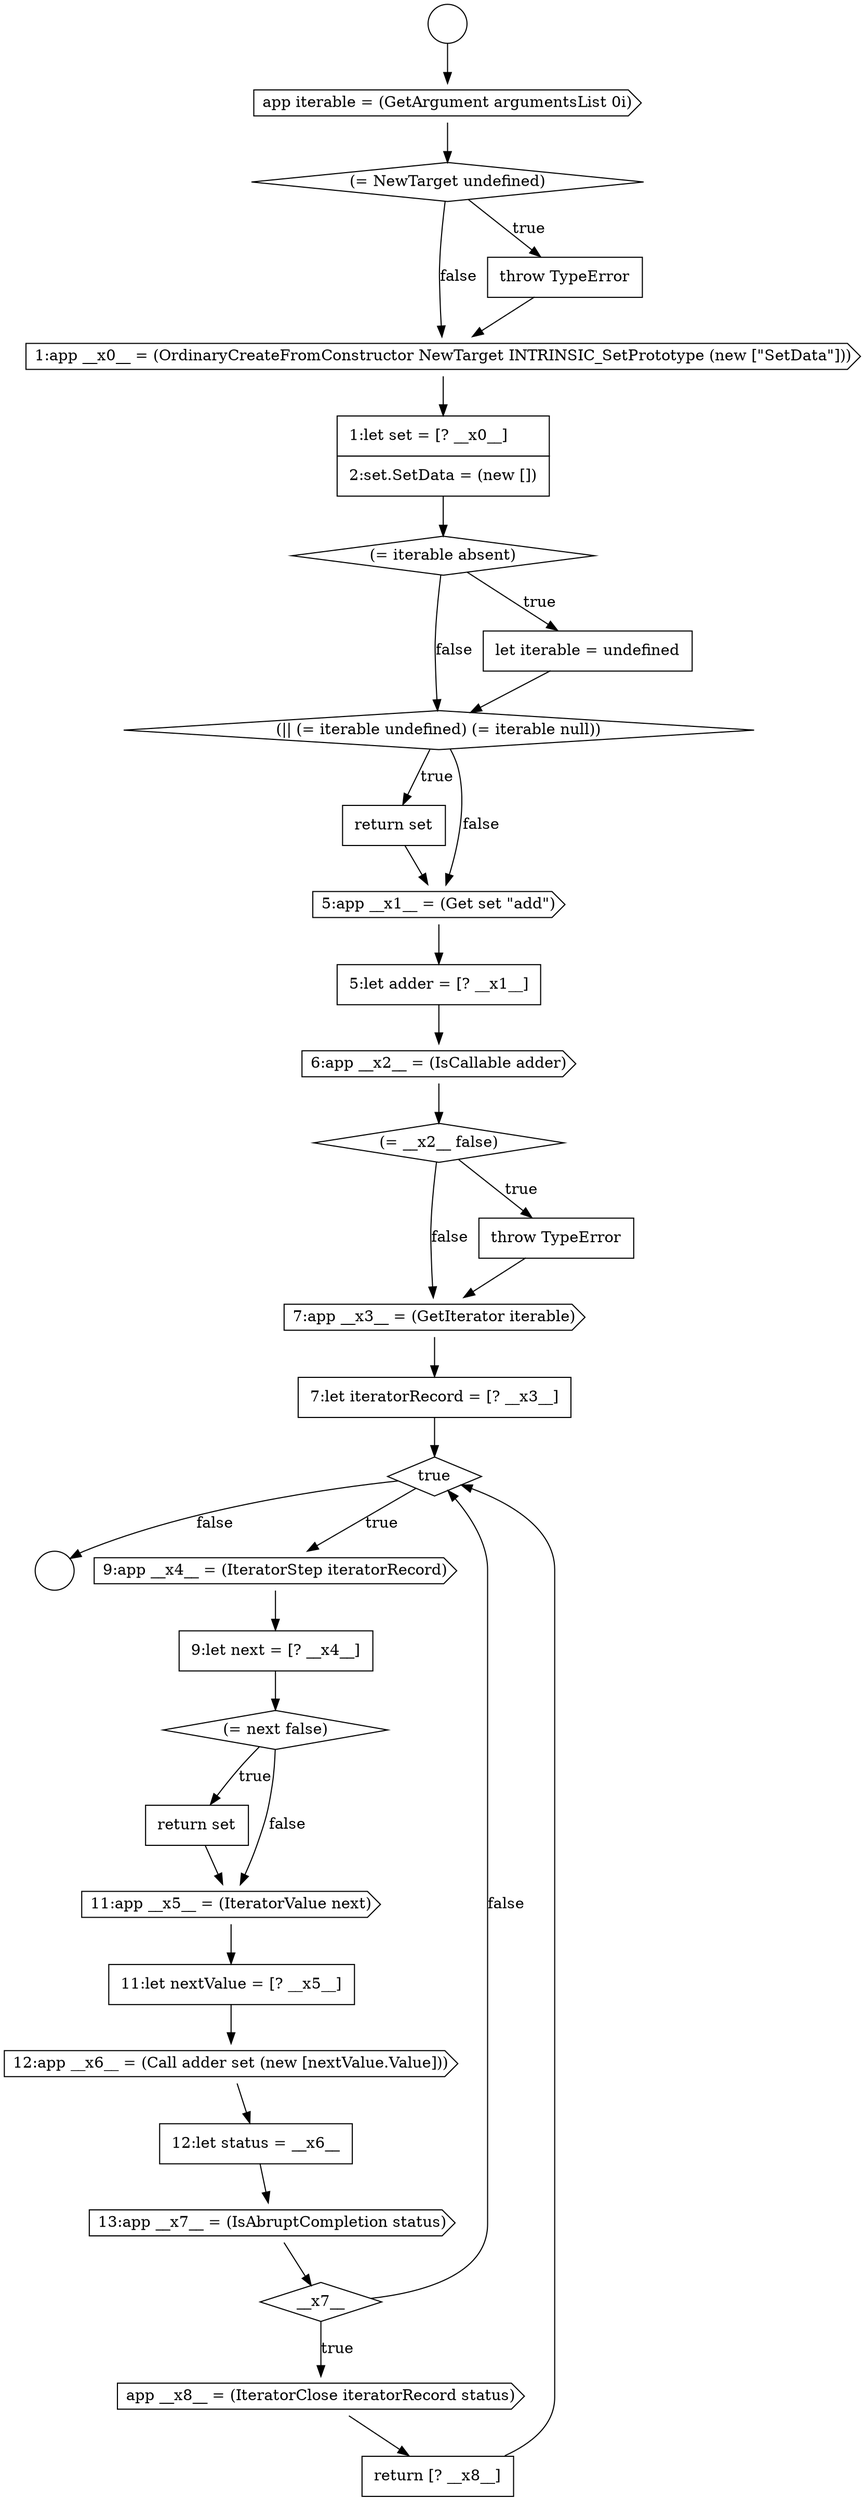 digraph {
  node0 [shape=circle label=" " color="black" fillcolor="white" style=filled]
  node5 [shape=cds, label=<<font color="black">1:app __x0__ = (OrdinaryCreateFromConstructor NewTarget INTRINSIC_SetPrototype (new [&quot;SetData&quot;]))</font>> color="black" fillcolor="white" style=filled]
  node10 [shape=none, margin=0, label=<<font color="black">
    <table border="0" cellborder="1" cellspacing="0" cellpadding="10">
      <tr><td align="left">return set</td></tr>
    </table>
  </font>> color="black" fillcolor="white" style=filled]
  node14 [shape=diamond, label=<<font color="black">(= __x2__ false)</font>> color="black" fillcolor="white" style=filled]
  node1 [shape=circle label=" " color="black" fillcolor="white" style=filled]
  node6 [shape=none, margin=0, label=<<font color="black">
    <table border="0" cellborder="1" cellspacing="0" cellpadding="10">
      <tr><td align="left">1:let set = [? __x0__]</td></tr>
      <tr><td align="left">2:set.SetData = (new [])</td></tr>
    </table>
  </font>> color="black" fillcolor="white" style=filled]
  node9 [shape=diamond, label=<<font color="black">(|| (= iterable undefined) (= iterable null))</font>> color="black" fillcolor="white" style=filled]
  node13 [shape=cds, label=<<font color="black">6:app __x2__ = (IsCallable adder)</font>> color="black" fillcolor="white" style=filled]
  node2 [shape=cds, label=<<font color="black">app iterable = (GetArgument argumentsList 0i)</font>> color="black" fillcolor="white" style=filled]
  node17 [shape=none, margin=0, label=<<font color="black">
    <table border="0" cellborder="1" cellspacing="0" cellpadding="10">
      <tr><td align="left">7:let iteratorRecord = [? __x3__]</td></tr>
    </table>
  </font>> color="black" fillcolor="white" style=filled]
  node12 [shape=none, margin=0, label=<<font color="black">
    <table border="0" cellborder="1" cellspacing="0" cellpadding="10">
      <tr><td align="left">5:let adder = [? __x1__]</td></tr>
    </table>
  </font>> color="black" fillcolor="white" style=filled]
  node7 [shape=diamond, label=<<font color="black">(= iterable absent)</font>> color="black" fillcolor="white" style=filled]
  node3 [shape=diamond, label=<<font color="black">(= NewTarget undefined)</font>> color="black" fillcolor="white" style=filled]
  node18 [shape=diamond, label=<<font color="black">true</font>> color="black" fillcolor="white" style=filled]
  node16 [shape=cds, label=<<font color="black">7:app __x3__ = (GetIterator iterable)</font>> color="black" fillcolor="white" style=filled]
  node11 [shape=cds, label=<<font color="black">5:app __x1__ = (Get set &quot;add&quot;)</font>> color="black" fillcolor="white" style=filled]
  node8 [shape=none, margin=0, label=<<font color="black">
    <table border="0" cellborder="1" cellspacing="0" cellpadding="10">
      <tr><td align="left">let iterable = undefined</td></tr>
    </table>
  </font>> color="black" fillcolor="white" style=filled]
  node4 [shape=none, margin=0, label=<<font color="black">
    <table border="0" cellborder="1" cellspacing="0" cellpadding="10">
      <tr><td align="left">throw TypeError</td></tr>
    </table>
  </font>> color="black" fillcolor="white" style=filled]
  node15 [shape=none, margin=0, label=<<font color="black">
    <table border="0" cellborder="1" cellspacing="0" cellpadding="10">
      <tr><td align="left">throw TypeError</td></tr>
    </table>
  </font>> color="black" fillcolor="white" style=filled]
  node24 [shape=none, margin=0, label=<<font color="black">
    <table border="0" cellborder="1" cellspacing="0" cellpadding="10">
      <tr><td align="left">11:let nextValue = [? __x5__]</td></tr>
    </table>
  </font>> color="black" fillcolor="white" style=filled]
  node25 [shape=cds, label=<<font color="black">12:app __x6__ = (Call adder set (new [nextValue.Value]))</font>> color="black" fillcolor="white" style=filled]
  node20 [shape=none, margin=0, label=<<font color="black">
    <table border="0" cellborder="1" cellspacing="0" cellpadding="10">
      <tr><td align="left">9:let next = [? __x4__]</td></tr>
    </table>
  </font>> color="black" fillcolor="white" style=filled]
  node29 [shape=cds, label=<<font color="black">app __x8__ = (IteratorClose iteratorRecord status)</font>> color="black" fillcolor="white" style=filled]
  node28 [shape=diamond, label=<<font color="black">__x7__</font>> color="black" fillcolor="white" style=filled]
  node21 [shape=diamond, label=<<font color="black">(= next false)</font>> color="black" fillcolor="white" style=filled]
  node22 [shape=none, margin=0, label=<<font color="black">
    <table border="0" cellborder="1" cellspacing="0" cellpadding="10">
      <tr><td align="left">return set</td></tr>
    </table>
  </font>> color="black" fillcolor="white" style=filled]
  node27 [shape=cds, label=<<font color="black">13:app __x7__ = (IsAbruptCompletion status)</font>> color="black" fillcolor="white" style=filled]
  node26 [shape=none, margin=0, label=<<font color="black">
    <table border="0" cellborder="1" cellspacing="0" cellpadding="10">
      <tr><td align="left">12:let status = __x6__</td></tr>
    </table>
  </font>> color="black" fillcolor="white" style=filled]
  node23 [shape=cds, label=<<font color="black">11:app __x5__ = (IteratorValue next)</font>> color="black" fillcolor="white" style=filled]
  node30 [shape=none, margin=0, label=<<font color="black">
    <table border="0" cellborder="1" cellspacing="0" cellpadding="10">
      <tr><td align="left">return [? __x8__]</td></tr>
    </table>
  </font>> color="black" fillcolor="white" style=filled]
  node19 [shape=cds, label=<<font color="black">9:app __x4__ = (IteratorStep iteratorRecord)</font>> color="black" fillcolor="white" style=filled]
  node5 -> node6 [ color="black"]
  node29 -> node30 [ color="black"]
  node7 -> node8 [label=<<font color="black">true</font>> color="black"]
  node7 -> node9 [label=<<font color="black">false</font>> color="black"]
  node0 -> node2 [ color="black"]
  node21 -> node22 [label=<<font color="black">true</font>> color="black"]
  node21 -> node23 [label=<<font color="black">false</font>> color="black"]
  node27 -> node28 [ color="black"]
  node23 -> node24 [ color="black"]
  node10 -> node11 [ color="black"]
  node4 -> node5 [ color="black"]
  node25 -> node26 [ color="black"]
  node8 -> node9 [ color="black"]
  node16 -> node17 [ color="black"]
  node17 -> node18 [ color="black"]
  node14 -> node15 [label=<<font color="black">true</font>> color="black"]
  node14 -> node16 [label=<<font color="black">false</font>> color="black"]
  node2 -> node3 [ color="black"]
  node30 -> node18 [ color="black"]
  node3 -> node4 [label=<<font color="black">true</font>> color="black"]
  node3 -> node5 [label=<<font color="black">false</font>> color="black"]
  node15 -> node16 [ color="black"]
  node11 -> node12 [ color="black"]
  node9 -> node10 [label=<<font color="black">true</font>> color="black"]
  node9 -> node11 [label=<<font color="black">false</font>> color="black"]
  node19 -> node20 [ color="black"]
  node13 -> node14 [ color="black"]
  node18 -> node19 [label=<<font color="black">true</font>> color="black"]
  node18 -> node1 [label=<<font color="black">false</font>> color="black"]
  node12 -> node13 [ color="black"]
  node22 -> node23 [ color="black"]
  node6 -> node7 [ color="black"]
  node28 -> node29 [label=<<font color="black">true</font>> color="black"]
  node28 -> node18 [label=<<font color="black">false</font>> color="black"]
  node26 -> node27 [ color="black"]
  node20 -> node21 [ color="black"]
  node24 -> node25 [ color="black"]
}
